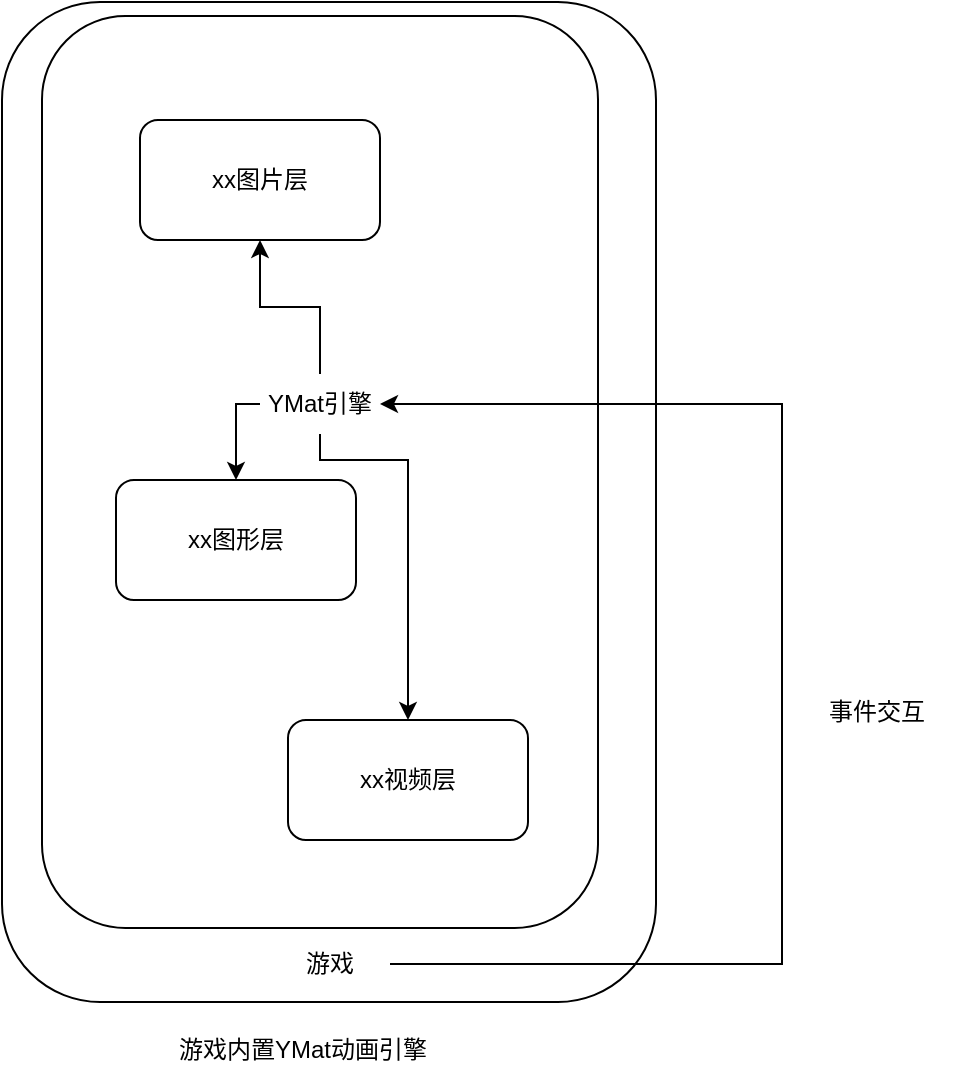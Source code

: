 <mxfile version="27.1.4" pages="3">
  <diagram name="第 1 页" id="yyOOsO7zVGeH69mSe8FG">
    <mxGraphModel dx="1426" dy="715" grid="0" gridSize="10" guides="1" tooltips="1" connect="1" arrows="1" fold="1" page="1" pageScale="1" pageWidth="827" pageHeight="1169" math="0" shadow="0">
      <root>
        <mxCell id="0" />
        <mxCell id="1" parent="0" />
        <mxCell id="M84I21mg1kucJbuXEiCf-1" value="" style="rounded=1;whiteSpace=wrap;html=1;" vertex="1" parent="1">
          <mxGeometry x="52" y="140" width="327" height="500" as="geometry" />
        </mxCell>
        <mxCell id="M84I21mg1kucJbuXEiCf-3" value="&lt;div&gt;&lt;br&gt;&lt;/div&gt;&lt;div&gt;&lt;br&gt;&lt;/div&gt;&lt;div&gt;&lt;br&gt;&lt;/div&gt;&lt;div&gt;&lt;br&gt;&lt;/div&gt;&lt;div&gt;&lt;br&gt;&lt;/div&gt;" style="rounded=1;whiteSpace=wrap;html=1;" vertex="1" parent="1">
          <mxGeometry x="72" y="147" width="278" height="456" as="geometry" />
        </mxCell>
        <mxCell id="M84I21mg1kucJbuXEiCf-4" value="xx图片层" style="rounded=1;whiteSpace=wrap;html=1;" vertex="1" parent="1">
          <mxGeometry x="121" y="199" width="120" height="60" as="geometry" />
        </mxCell>
        <mxCell id="M84I21mg1kucJbuXEiCf-5" value="xx视频层" style="rounded=1;whiteSpace=wrap;html=1;" vertex="1" parent="1">
          <mxGeometry x="195" y="499" width="120" height="60" as="geometry" />
        </mxCell>
        <mxCell id="M84I21mg1kucJbuXEiCf-6" value="xx图形层" style="rounded=1;whiteSpace=wrap;html=1;" vertex="1" parent="1">
          <mxGeometry x="109" y="379" width="120" height="60" as="geometry" />
        </mxCell>
        <mxCell id="mv1lopZAlZF5yoOhPt68-5" style="edgeStyle=orthogonalEdgeStyle;rounded=0;orthogonalLoop=1;jettySize=auto;html=1;exitX=1;exitY=0.5;exitDx=0;exitDy=0;entryX=1;entryY=0.5;entryDx=0;entryDy=0;" edge="1" parent="1" source="mv1lopZAlZF5yoOhPt68-2" target="mv1lopZAlZF5yoOhPt68-3">
          <mxGeometry relative="1" as="geometry">
            <Array as="points">
              <mxPoint x="442" y="621" />
              <mxPoint x="442" y="341" />
            </Array>
          </mxGeometry>
        </mxCell>
        <mxCell id="mv1lopZAlZF5yoOhPt68-2" value="游戏" style="text;html=1;align=center;verticalAlign=middle;whiteSpace=wrap;rounded=0;" vertex="1" parent="1">
          <mxGeometry x="186" y="606" width="60" height="30" as="geometry" />
        </mxCell>
        <mxCell id="mv1lopZAlZF5yoOhPt68-7" style="edgeStyle=orthogonalEdgeStyle;rounded=0;orthogonalLoop=1;jettySize=auto;html=1;exitX=0.5;exitY=0;exitDx=0;exitDy=0;entryX=0.5;entryY=1;entryDx=0;entryDy=0;" edge="1" parent="1" source="mv1lopZAlZF5yoOhPt68-3" target="M84I21mg1kucJbuXEiCf-4">
          <mxGeometry relative="1" as="geometry" />
        </mxCell>
        <mxCell id="mv1lopZAlZF5yoOhPt68-9" style="edgeStyle=orthogonalEdgeStyle;rounded=0;orthogonalLoop=1;jettySize=auto;html=1;exitX=0;exitY=0.5;exitDx=0;exitDy=0;entryX=0.5;entryY=0;entryDx=0;entryDy=0;" edge="1" parent="1" source="mv1lopZAlZF5yoOhPt68-3" target="M84I21mg1kucJbuXEiCf-6">
          <mxGeometry relative="1" as="geometry" />
        </mxCell>
        <mxCell id="mv1lopZAlZF5yoOhPt68-10" style="edgeStyle=orthogonalEdgeStyle;rounded=0;orthogonalLoop=1;jettySize=auto;html=1;exitX=0.5;exitY=1;exitDx=0;exitDy=0;" edge="1" parent="1" source="mv1lopZAlZF5yoOhPt68-3" target="M84I21mg1kucJbuXEiCf-5">
          <mxGeometry relative="1" as="geometry">
            <Array as="points">
              <mxPoint x="211" y="369" />
              <mxPoint x="255" y="369" />
            </Array>
          </mxGeometry>
        </mxCell>
        <mxCell id="mv1lopZAlZF5yoOhPt68-3" value="YMat引擎" style="text;html=1;align=center;verticalAlign=middle;whiteSpace=wrap;rounded=0;" vertex="1" parent="1">
          <mxGeometry x="181" y="326" width="60" height="30" as="geometry" />
        </mxCell>
        <mxCell id="mv1lopZAlZF5yoOhPt68-6" value="事件交互" style="text;html=1;align=center;verticalAlign=middle;whiteSpace=wrap;rounded=0;" vertex="1" parent="1">
          <mxGeometry x="450" y="480" width="79" height="30" as="geometry" />
        </mxCell>
        <mxCell id="xynq_uZ7eenPWzUAIqmk-2" value="游戏内置YMat动画引擎" style="text;html=1;align=center;verticalAlign=middle;whiteSpace=wrap;rounded=0;" vertex="1" parent="1">
          <mxGeometry x="133" y="649" width="139" height="30" as="geometry" />
        </mxCell>
      </root>
    </mxGraphModel>
  </diagram>
  <diagram id="NpsA3vHPyezCLq_kCRzI" name="第 2 页">
    <mxGraphModel dx="1426" dy="715" grid="0" gridSize="10" guides="1" tooltips="1" connect="1" arrows="1" fold="1" page="1" pageScale="1" pageWidth="827" pageHeight="1169" math="0" shadow="0">
      <root>
        <mxCell id="0" />
        <mxCell id="1" parent="0" />
        <mxCell id="SWvBQtzzpGkt-dgVxdhv-1" value="游戏画面" style="rounded=1;whiteSpace=wrap;html=1;" vertex="1" parent="1">
          <mxGeometry x="89" y="147" width="246" height="455" as="geometry" />
        </mxCell>
        <mxCell id="SWvBQtzzpGkt-dgVxdhv-2" value="" style="rounded=1;whiteSpace=wrap;html=1;" vertex="1" parent="1">
          <mxGeometry x="447" y="147" width="246" height="455" as="geometry" />
        </mxCell>
        <mxCell id="SWvBQtzzpGkt-dgVxdhv-8" style="edgeStyle=orthogonalEdgeStyle;rounded=0;orthogonalLoop=1;jettySize=auto;html=1;exitX=1;exitY=0.5;exitDx=0;exitDy=0;entryX=0;entryY=0.5;entryDx=0;entryDy=0;" edge="1" parent="1" source="SWvBQtzzpGkt-dgVxdhv-3" target="SWvBQtzzpGkt-dgVxdhv-7">
          <mxGeometry relative="1" as="geometry">
            <Array as="points">
              <mxPoint x="347" y="508" />
              <mxPoint x="347" y="381" />
            </Array>
          </mxGeometry>
        </mxCell>
        <mxCell id="SWvBQtzzpGkt-dgVxdhv-3" value="人物技能" style="rounded=1;whiteSpace=wrap;html=1;" vertex="1" parent="1">
          <mxGeometry x="105" y="463" width="111" height="90" as="geometry" />
        </mxCell>
        <mxCell id="SWvBQtzzpGkt-dgVxdhv-5" value="xx视频层" style="rounded=1;whiteSpace=wrap;html=1;" vertex="1" parent="1">
          <mxGeometry x="473" y="478" width="97" height="60" as="geometry" />
        </mxCell>
        <mxCell id="SWvBQtzzpGkt-dgVxdhv-9" style="edgeStyle=orthogonalEdgeStyle;rounded=0;orthogonalLoop=1;jettySize=auto;html=1;exitX=0.5;exitY=1;exitDx=0;exitDy=0;" edge="1" parent="1" source="SWvBQtzzpGkt-dgVxdhv-7" target="SWvBQtzzpGkt-dgVxdhv-5">
          <mxGeometry relative="1" as="geometry" />
        </mxCell>
        <mxCell id="SWvBQtzzpGkt-dgVxdhv-7" value="YMat引擎" style="text;html=1;align=center;verticalAlign=middle;whiteSpace=wrap;rounded=0;" vertex="1" parent="1">
          <mxGeometry x="543" y="366" width="60" height="30" as="geometry" />
        </mxCell>
        <mxCell id="SWvBQtzzpGkt-dgVxdhv-12" value="ai检测" style="text;html=1;align=center;verticalAlign=middle;whiteSpace=wrap;rounded=0;" vertex="1" parent="1">
          <mxGeometry x="361" y="353" width="60" height="30" as="geometry" />
        </mxCell>
        <mxCell id="SWvBQtzzpGkt-dgVxdhv-13" value="游戏外挂YMat动画引擎" style="text;html=1;align=center;verticalAlign=middle;whiteSpace=wrap;rounded=0;" vertex="1" parent="1">
          <mxGeometry x="305" y="617" width="139" height="30" as="geometry" />
        </mxCell>
      </root>
    </mxGraphModel>
  </diagram>
  <diagram id="4bWgh2qkm7Zr15dqAEAh" name="第 3 页">
    <mxGraphModel dx="1426" dy="715" grid="0" gridSize="10" guides="1" tooltips="1" connect="1" arrows="1" fold="1" page="1" pageScale="1" pageWidth="827" pageHeight="1169" math="0" shadow="0">
      <root>
        <mxCell id="0" />
        <mxCell id="1" parent="0" />
        <mxCell id="3RhO5XNM7NhrXDgVPLjm-10" value="" style="rounded=1;whiteSpace=wrap;html=1;" vertex="1" parent="1">
          <mxGeometry x="40" y="127" width="306" height="515" as="geometry" />
        </mxCell>
        <mxCell id="3RhO5XNM7NhrXDgVPLjm-1" value="游戏画面" style="rounded=1;whiteSpace=wrap;html=1;" vertex="1" parent="1">
          <mxGeometry x="74" y="154" width="246" height="455" as="geometry" />
        </mxCell>
        <mxCell id="3RhO5XNM7NhrXDgVPLjm-2" value="" style="rounded=1;whiteSpace=wrap;html=1;" vertex="1" parent="1">
          <mxGeometry x="537" y="160" width="246" height="455" as="geometry" />
        </mxCell>
        <mxCell id="3RhO5XNM7NhrXDgVPLjm-3" style="edgeStyle=orthogonalEdgeStyle;rounded=0;orthogonalLoop=1;jettySize=auto;html=1;exitX=1;exitY=0.5;exitDx=0;exitDy=0;entryX=0;entryY=0.5;entryDx=0;entryDy=0;" edge="1" parent="1" source="3RhO5XNM7NhrXDgVPLjm-4" target="3RhO5XNM7NhrXDgVPLjm-7">
          <mxGeometry relative="1" as="geometry">
            <Array as="points">
              <mxPoint x="364" y="515" />
              <mxPoint x="364" y="394" />
            </Array>
          </mxGeometry>
        </mxCell>
        <mxCell id="3RhO5XNM7NhrXDgVPLjm-4" value="人物技能" style="rounded=1;whiteSpace=wrap;html=1;" vertex="1" parent="1">
          <mxGeometry x="90" y="470" width="111" height="90" as="geometry" />
        </mxCell>
        <mxCell id="3RhO5XNM7NhrXDgVPLjm-5" value="xx视频层" style="rounded=1;whiteSpace=wrap;html=1;" vertex="1" parent="1">
          <mxGeometry x="563" y="491" width="97" height="60" as="geometry" />
        </mxCell>
        <mxCell id="3RhO5XNM7NhrXDgVPLjm-6" style="edgeStyle=orthogonalEdgeStyle;rounded=0;orthogonalLoop=1;jettySize=auto;html=1;exitX=0.5;exitY=1;exitDx=0;exitDy=0;" edge="1" parent="1" source="3RhO5XNM7NhrXDgVPLjm-7" target="3RhO5XNM7NhrXDgVPLjm-5">
          <mxGeometry relative="1" as="geometry" />
        </mxCell>
        <mxCell id="3RhO5XNM7NhrXDgVPLjm-16" style="edgeStyle=orthogonalEdgeStyle;rounded=0;orthogonalLoop=1;jettySize=auto;html=1;exitX=0.75;exitY=1;exitDx=0;exitDy=0;" edge="1" parent="1" source="3RhO5XNM7NhrXDgVPLjm-7" target="3RhO5XNM7NhrXDgVPLjm-15">
          <mxGeometry relative="1" as="geometry" />
        </mxCell>
        <mxCell id="3RhO5XNM7NhrXDgVPLjm-7" value="YMat引擎" style="text;html=1;align=center;verticalAlign=middle;whiteSpace=wrap;rounded=0;" vertex="1" parent="1">
          <mxGeometry x="633" y="379" width="60" height="30" as="geometry" />
        </mxCell>
        <mxCell id="3RhO5XNM7NhrXDgVPLjm-8" value="ai检测" style="text;html=1;align=center;verticalAlign=middle;whiteSpace=wrap;rounded=0;" vertex="1" parent="1">
          <mxGeometry x="451" y="366" width="60" height="30" as="geometry" />
        </mxCell>
        <mxCell id="3RhO5XNM7NhrXDgVPLjm-9" value="直播间玩游戏外挂YMat动画引擎" style="text;html=1;align=center;verticalAlign=middle;whiteSpace=wrap;rounded=0;" vertex="1" parent="1">
          <mxGeometry x="451" y="648" width="139" height="30" as="geometry" />
        </mxCell>
        <mxCell id="3RhO5XNM7NhrXDgVPLjm-13" style="edgeStyle=orthogonalEdgeStyle;rounded=0;orthogonalLoop=1;jettySize=auto;html=1;exitX=1;exitY=0.25;exitDx=0;exitDy=0;entryX=0;entryY=1;entryDx=0;entryDy=0;" edge="1" parent="1" source="3RhO5XNM7NhrXDgVPLjm-11" target="3RhO5XNM7NhrXDgVPLjm-7">
          <mxGeometry relative="1" as="geometry">
            <Array as="points">
              <mxPoint x="380" y="620" />
              <mxPoint x="380" y="581" />
              <mxPoint x="517" y="581" />
              <mxPoint x="517" y="409" />
            </Array>
          </mxGeometry>
        </mxCell>
        <mxCell id="3RhO5XNM7NhrXDgVPLjm-11" value="直播间" style="text;html=1;align=center;verticalAlign=middle;whiteSpace=wrap;rounded=0;" vertex="1" parent="1">
          <mxGeometry x="163" y="612" width="60" height="30" as="geometry" />
        </mxCell>
        <mxCell id="3RhO5XNM7NhrXDgVPLjm-14" value="语音检测" style="text;html=1;align=center;verticalAlign=middle;resizable=0;points=[];autosize=1;strokeColor=none;fillColor=none;" vertex="1" parent="1">
          <mxGeometry x="411" y="549" width="66" height="26" as="geometry" />
        </mxCell>
        <mxCell id="3RhO5XNM7NhrXDgVPLjm-15" value="xx图片层" style="rounded=1;whiteSpace=wrap;html=1;" vertex="1" parent="1">
          <mxGeometry x="677" y="491" width="97" height="60" as="geometry" />
        </mxCell>
      </root>
    </mxGraphModel>
  </diagram>
</mxfile>
